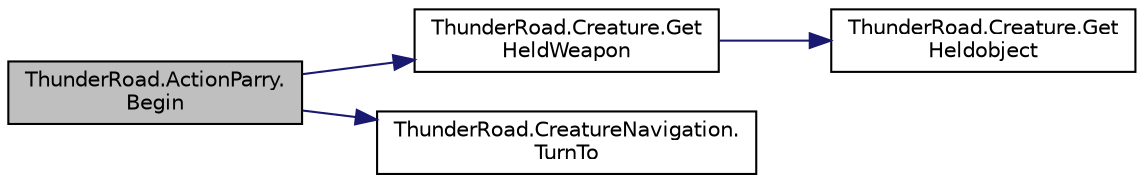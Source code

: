 digraph "ThunderRoad.ActionParry.Begin"
{
 // LATEX_PDF_SIZE
  edge [fontname="Helvetica",fontsize="10",labelfontname="Helvetica",labelfontsize="10"];
  node [fontname="Helvetica",fontsize="10",shape=record];
  rankdir="LR";
  Node1 [label="ThunderRoad.ActionParry.\lBegin",height=0.2,width=0.4,color="black", fillcolor="grey75", style="filled", fontcolor="black",tooltip="Begins this instance."];
  Node1 -> Node2 [color="midnightblue",fontsize="10",style="solid",fontname="Helvetica"];
  Node2 [label="ThunderRoad.Creature.Get\lHeldWeapon",height=0.2,width=0.4,color="black", fillcolor="white", style="filled",URL="$class_thunder_road_1_1_creature.html#a790853480d9afe6be4850fe1be95427a",tooltip="Gets the held weapon."];
  Node2 -> Node3 [color="midnightblue",fontsize="10",style="solid",fontname="Helvetica"];
  Node3 [label="ThunderRoad.Creature.Get\lHeldobject",height=0.2,width=0.4,color="black", fillcolor="white", style="filled",URL="$class_thunder_road_1_1_creature.html#a494221977ba15283dc2d54acd8e9bebf",tooltip="Gets the heldobject."];
  Node1 -> Node4 [color="midnightblue",fontsize="10",style="solid",fontname="Helvetica"];
  Node4 [label="ThunderRoad.CreatureNavigation.\lTurnTo",height=0.2,width=0.4,color="black", fillcolor="white", style="filled",URL="$class_thunder_road_1_1_creature_navigation.html#af406594e9c391135c3a7e2b682e7e05f",tooltip="Turns to."];
}
